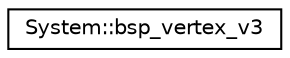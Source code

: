 digraph G
{
  edge [fontname="Helvetica",fontsize="10",labelfontname="Helvetica",labelfontsize="10"];
  node [fontname="Helvetica",fontsize="10",shape=record];
  rankdir="LR";
  Node1 [label="System::bsp_vertex_v3",height=0.2,width=0.4,color="black", fillcolor="white", style="filled",URL="$struct_system_1_1bsp__vertex__v3.html"];
}
